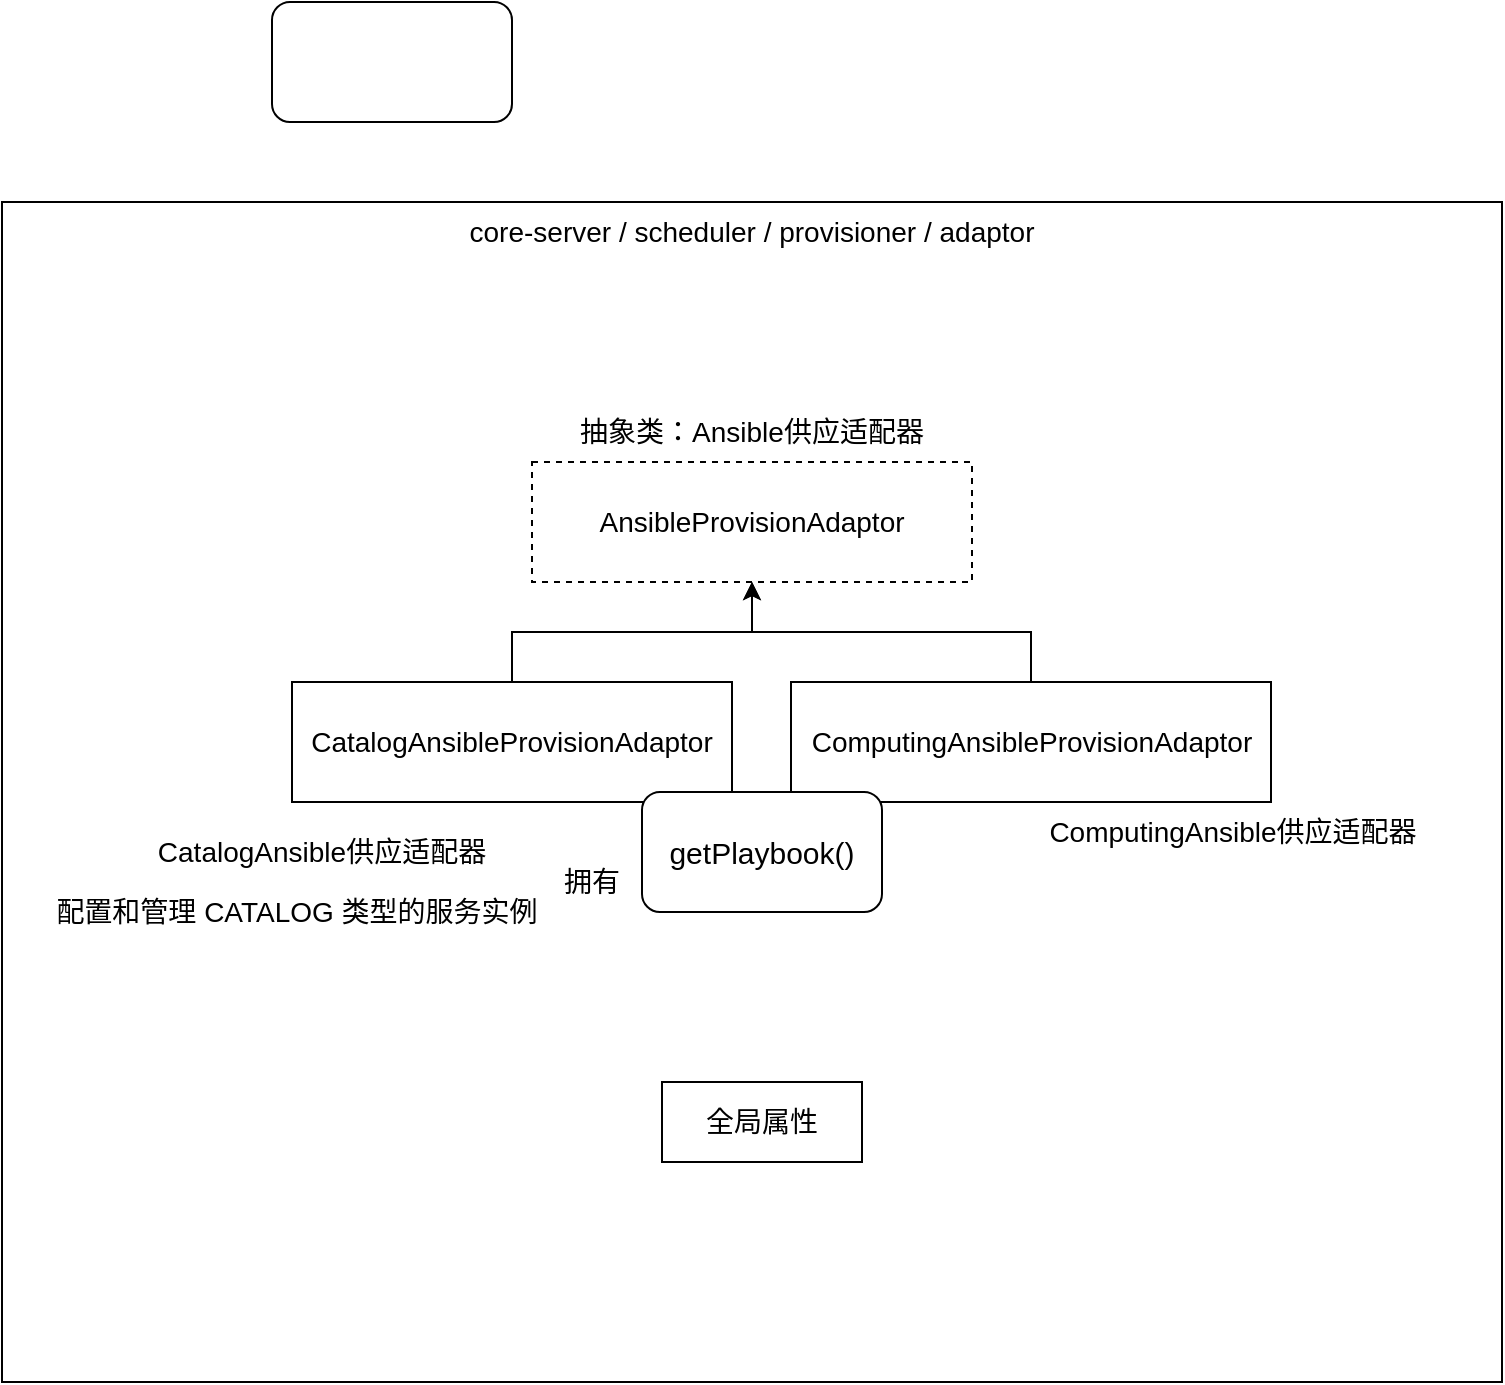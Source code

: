 <mxfile version="26.0.14">
  <diagram name="第 1 页" id="5Q0Qt1HokoOWDl_PUnHE">
    <mxGraphModel dx="1943" dy="585" grid="1" gridSize="10" guides="1" tooltips="1" connect="1" arrows="1" fold="1" page="1" pageScale="1" pageWidth="827" pageHeight="1169" math="0" shadow="0">
      <root>
        <mxCell id="0" />
        <mxCell id="1" parent="0" />
        <mxCell id="fOPype6DnuxSxAkcdqHz-3" value="core-server / scheduler / provisioner / adaptor" style="rounded=0;whiteSpace=wrap;html=1;fontSize=14;verticalAlign=top;" vertex="1" parent="1">
          <mxGeometry x="-85" y="230" width="750" height="590" as="geometry" />
        </mxCell>
        <mxCell id="WxLeQ9px82hW9mmf8vdy-2" value="" style="rounded=1;whiteSpace=wrap;html=1;" parent="1" vertex="1">
          <mxGeometry x="50" y="130" width="120" height="60" as="geometry" />
        </mxCell>
        <mxCell id="wf0PAuFs_rsQnuZL1C_5-1" value="AnsibleProvisionAdaptor" style="rounded=0;whiteSpace=wrap;html=1;fontSize=14;dashed=1;" parent="1" vertex="1">
          <mxGeometry x="180" y="360" width="220" height="60" as="geometry" />
        </mxCell>
        <mxCell id="wf0PAuFs_rsQnuZL1C_5-7" value="" style="edgeStyle=orthogonalEdgeStyle;rounded=0;orthogonalLoop=1;jettySize=auto;html=1;" parent="1" source="wf0PAuFs_rsQnuZL1C_5-2" target="wf0PAuFs_rsQnuZL1C_5-1" edge="1">
          <mxGeometry relative="1" as="geometry" />
        </mxCell>
        <mxCell id="wf0PAuFs_rsQnuZL1C_5-2" value="ComputingAnsibleProvisionAdaptor" style="rounded=0;whiteSpace=wrap;html=1;fontSize=14;" parent="1" vertex="1">
          <mxGeometry x="309.5" y="470" width="240" height="60" as="geometry" />
        </mxCell>
        <mxCell id="wf0PAuFs_rsQnuZL1C_5-3" value="&lt;span style=&quot;font-size: 14px;&quot;&gt;CatalogAnsible供应适配器&lt;/span&gt;" style="text;html=1;align=center;verticalAlign=middle;whiteSpace=wrap;rounded=0;" parent="1" vertex="1">
          <mxGeometry x="-10" y="540" width="170" height="30" as="geometry" />
        </mxCell>
        <mxCell id="wf0PAuFs_rsQnuZL1C_5-4" value="&lt;span style=&quot;font-size: 14px;&quot;&gt;Computing&lt;/span&gt;&lt;span style=&quot;font-size: 14px;&quot;&gt;Ansible供应适配器&lt;/span&gt;" style="text;html=1;align=center;verticalAlign=middle;whiteSpace=wrap;rounded=0;" parent="1" vertex="1">
          <mxGeometry x="430" y="530" width="201" height="30" as="geometry" />
        </mxCell>
        <mxCell id="wf0PAuFs_rsQnuZL1C_5-6" value="" style="edgeStyle=orthogonalEdgeStyle;rounded=0;orthogonalLoop=1;jettySize=auto;html=1;" parent="1" source="wf0PAuFs_rsQnuZL1C_5-5" target="wf0PAuFs_rsQnuZL1C_5-1" edge="1">
          <mxGeometry relative="1" as="geometry" />
        </mxCell>
        <mxCell id="wf0PAuFs_rsQnuZL1C_5-5" value="CatalogAnsibleProvisionAdaptor" style="rounded=0;whiteSpace=wrap;html=1;fontSize=14;" parent="1" vertex="1">
          <mxGeometry x="60" y="470" width="220" height="60" as="geometry" />
        </mxCell>
        <mxCell id="wf0PAuFs_rsQnuZL1C_5-8" value="&lt;span style=&quot;font-size: 14px;&quot;&gt;抽象类：Ansible供应适配器&lt;/span&gt;" style="text;html=1;align=center;verticalAlign=middle;whiteSpace=wrap;rounded=0;" parent="1" vertex="1">
          <mxGeometry x="195" y="330" width="190" height="30" as="geometry" />
        </mxCell>
        <mxCell id="wf0PAuFs_rsQnuZL1C_5-9" value="&lt;font style=&quot;font-size: 15px;&quot;&gt;getPlaybook()&lt;/font&gt;" style="rounded=1;whiteSpace=wrap;html=1;" parent="1" vertex="1">
          <mxGeometry x="235" y="525" width="120" height="60" as="geometry" />
        </mxCell>
        <mxCell id="wf0PAuFs_rsQnuZL1C_5-12" value="&lt;span style=&quot;font-size: 14px;&quot;&gt;拥有&lt;/span&gt;" style="text;html=1;align=center;verticalAlign=middle;whiteSpace=wrap;rounded=0;" parent="1" vertex="1">
          <mxGeometry x="185" y="555" width="50" height="30" as="geometry" />
        </mxCell>
        <mxCell id="wf0PAuFs_rsQnuZL1C_5-13" value="全局属性" style="rounded=0;whiteSpace=wrap;html=1;fontSize=14;" parent="1" vertex="1">
          <mxGeometry x="245" y="670" width="100" height="40" as="geometry" />
        </mxCell>
        <mxCell id="fOPype6DnuxSxAkcdqHz-1" value="&lt;span style=&quot;font-size: 14px;&quot;&gt;配置和管理 CATALOG 类型的服务实例&lt;/span&gt;" style="text;html=1;align=center;verticalAlign=middle;whiteSpace=wrap;rounded=0;" vertex="1" parent="1">
          <mxGeometry x="-75" y="570" width="275" height="30" as="geometry" />
        </mxCell>
      </root>
    </mxGraphModel>
  </diagram>
</mxfile>
